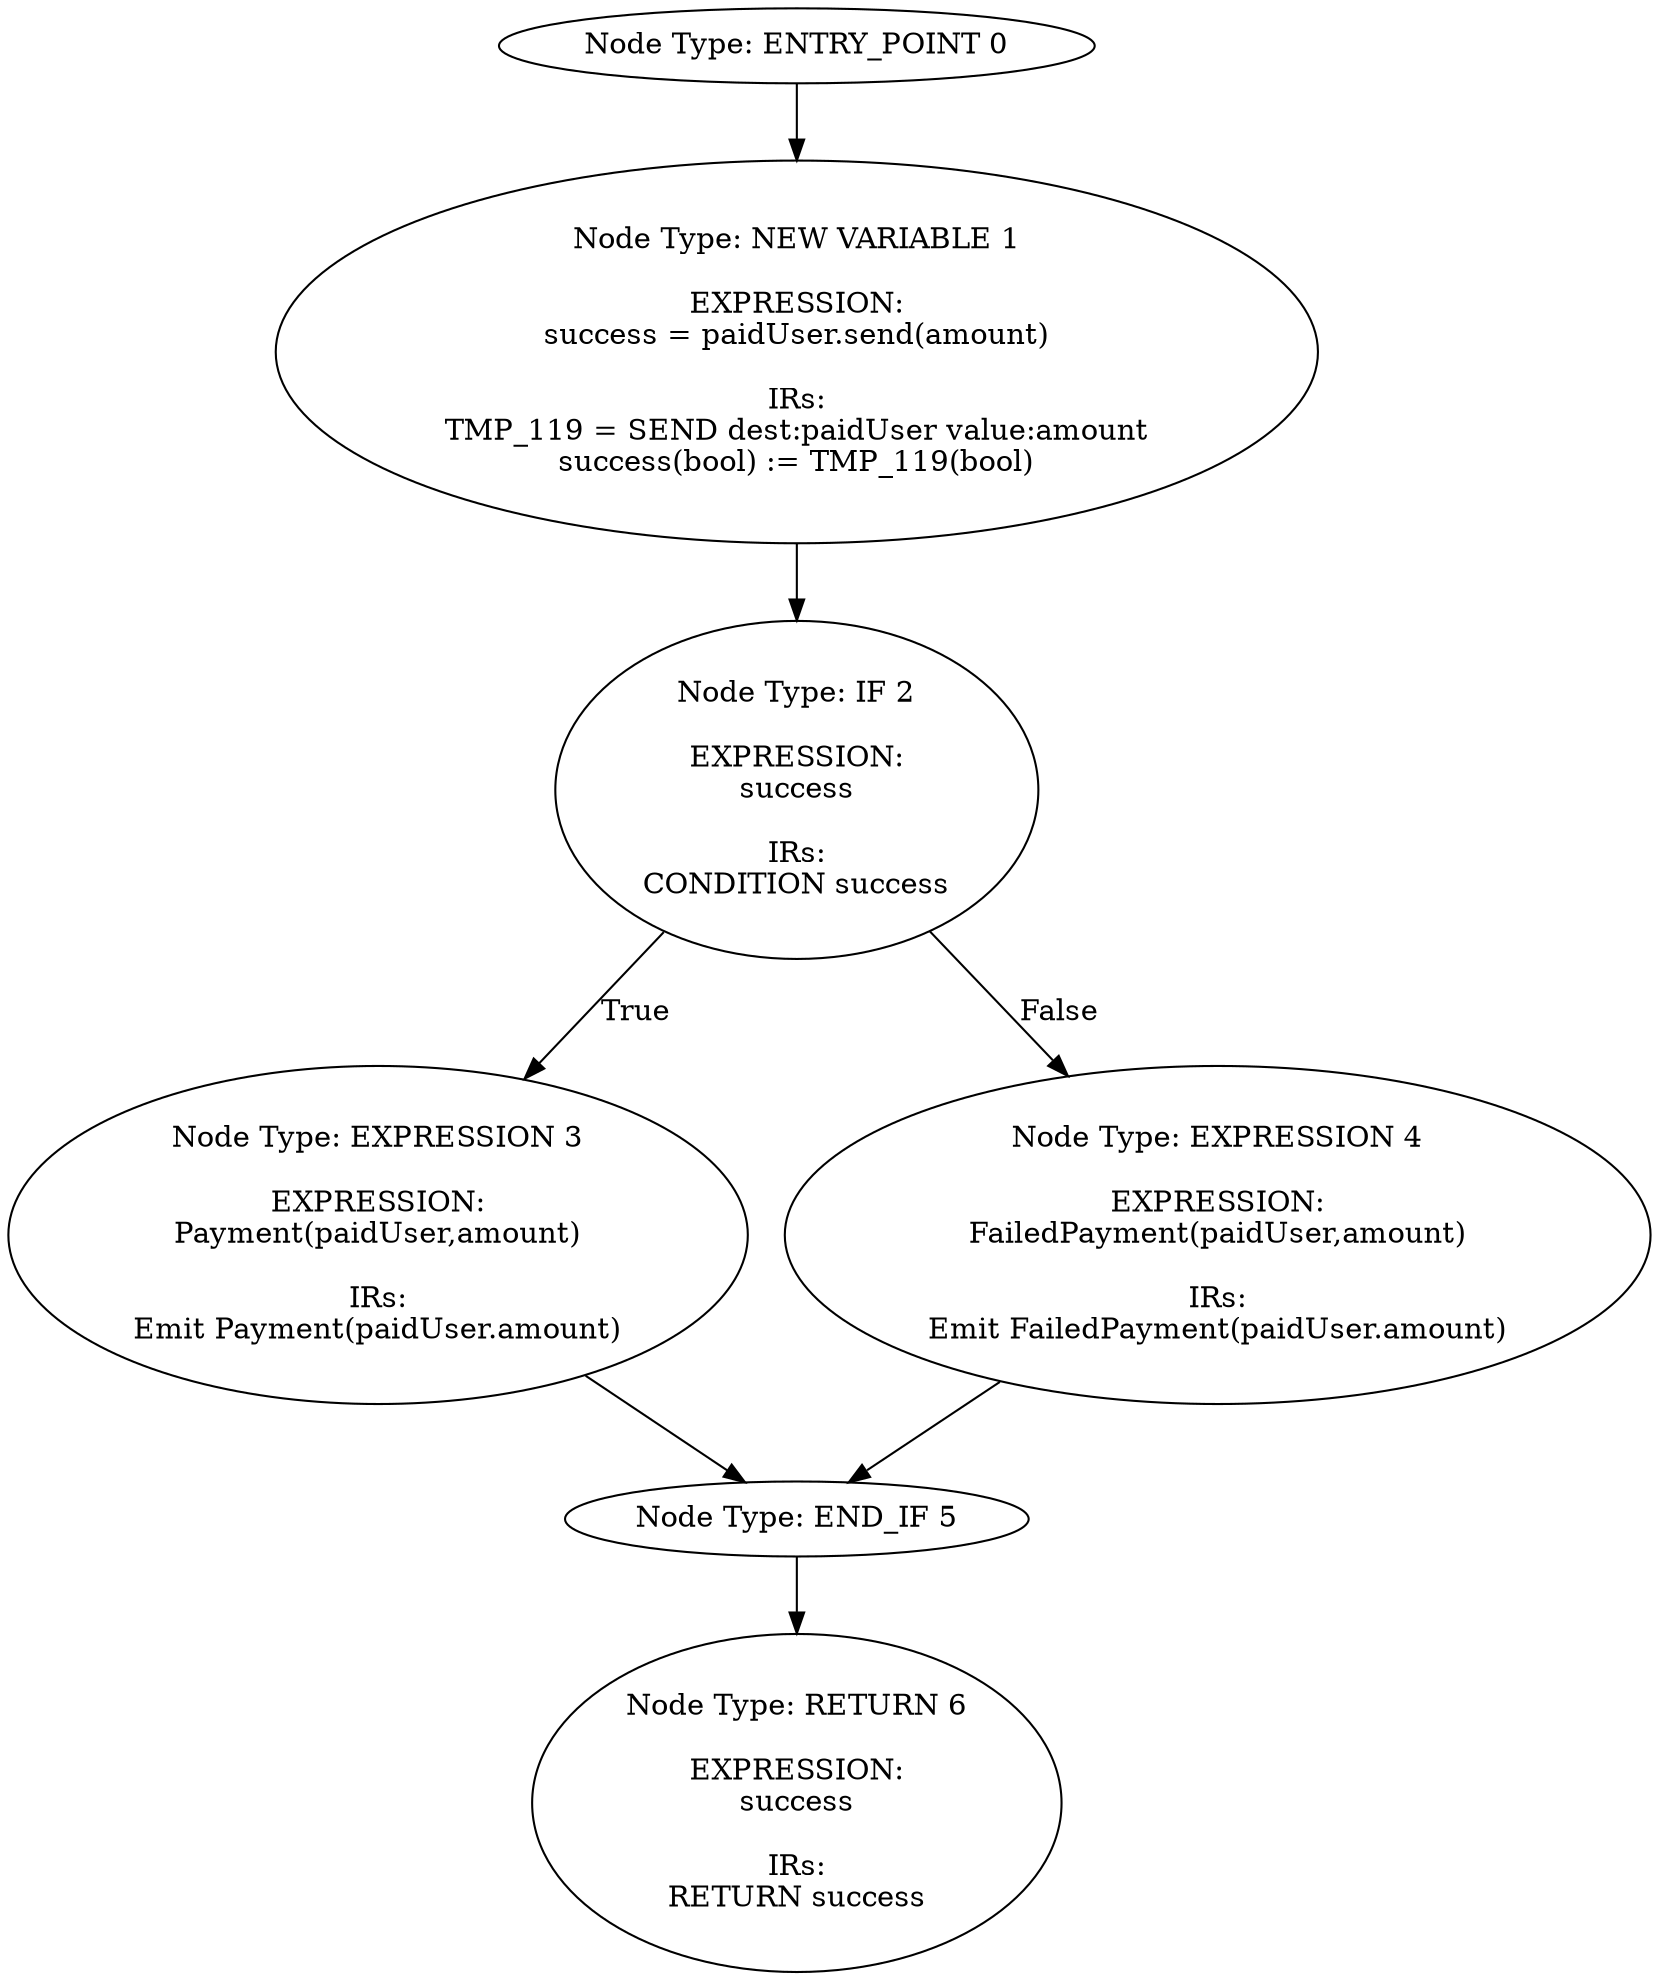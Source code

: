 digraph{
0[label="Node Type: ENTRY_POINT 0
"];
0->1;
1[label="Node Type: NEW VARIABLE 1

EXPRESSION:
success = paidUser.send(amount)

IRs:
TMP_119 = SEND dest:paidUser value:amount
success(bool) := TMP_119(bool)"];
1->2;
2[label="Node Type: IF 2

EXPRESSION:
success

IRs:
CONDITION success"];
2->3[label="True"];
2->4[label="False"];
3[label="Node Type: EXPRESSION 3

EXPRESSION:
Payment(paidUser,amount)

IRs:
Emit Payment(paidUser.amount)"];
3->5;
4[label="Node Type: EXPRESSION 4

EXPRESSION:
FailedPayment(paidUser,amount)

IRs:
Emit FailedPayment(paidUser.amount)"];
4->5;
5[label="Node Type: END_IF 5
"];
5->6;
6[label="Node Type: RETURN 6

EXPRESSION:
success

IRs:
RETURN success"];
}
